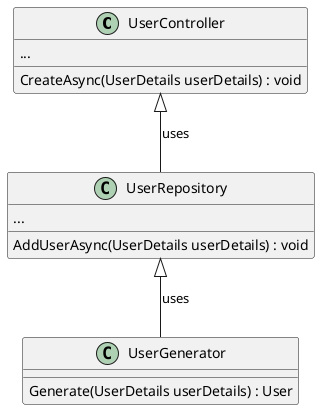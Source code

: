 @startuml
class UserController{
    CreateAsync(UserDetails userDetails) : void
    ...
}

class UserRepository{
    AddUserAsync(UserDetails userDetails) : void
    ...
}

class UserGenerator{
    Generate(UserDetails userDetails) : User
}

UserController <|-- UserRepository : uses
UserRepository <|-- UserGenerator : uses

@enduml